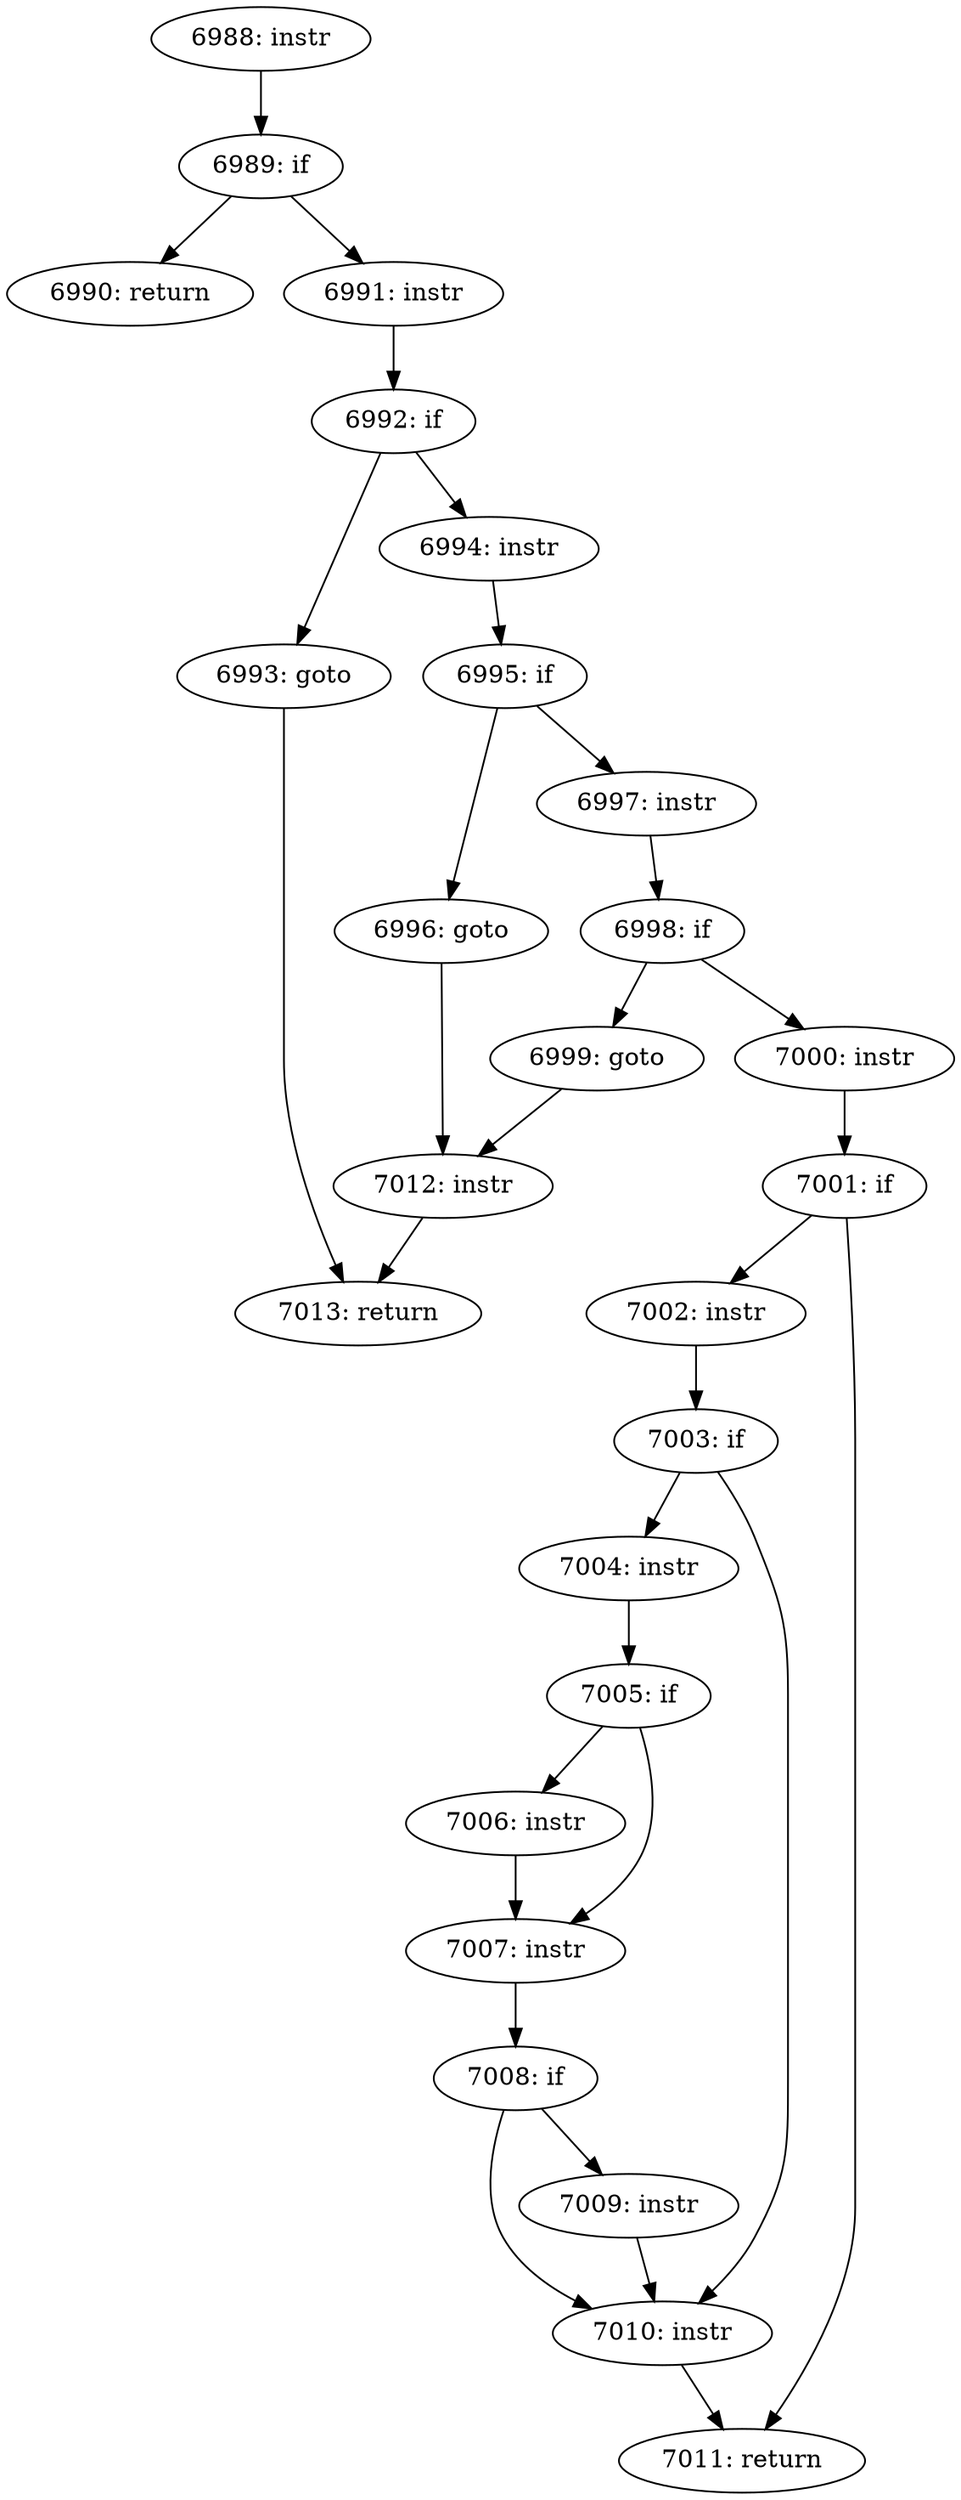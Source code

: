 digraph CFG_tcp_send_rcvq {
6988 [label="6988: instr"]
	6988 -> 6989
6989 [label="6989: if"]
	6989 -> 6990
	6989 -> 6991
6990 [label="6990: return"]
	
6991 [label="6991: instr"]
	6991 -> 6992
6992 [label="6992: if"]
	6992 -> 6993
	6992 -> 6994
6993 [label="6993: goto"]
	6993 -> 7013
6994 [label="6994: instr"]
	6994 -> 6995
6995 [label="6995: if"]
	6995 -> 6996
	6995 -> 6997
6996 [label="6996: goto"]
	6996 -> 7012
6997 [label="6997: instr"]
	6997 -> 6998
6998 [label="6998: if"]
	6998 -> 6999
	6998 -> 7000
6999 [label="6999: goto"]
	6999 -> 7012
7000 [label="7000: instr"]
	7000 -> 7001
7001 [label="7001: if"]
	7001 -> 7002
	7001 -> 7011
7002 [label="7002: instr"]
	7002 -> 7003
7003 [label="7003: if"]
	7003 -> 7004
	7003 -> 7010
7004 [label="7004: instr"]
	7004 -> 7005
7005 [label="7005: if"]
	7005 -> 7006
	7005 -> 7007
7006 [label="7006: instr"]
	7006 -> 7007
7007 [label="7007: instr"]
	7007 -> 7008
7008 [label="7008: if"]
	7008 -> 7009
	7008 -> 7010
7009 [label="7009: instr"]
	7009 -> 7010
7010 [label="7010: instr"]
	7010 -> 7011
7011 [label="7011: return"]
	
7012 [label="7012: instr"]
	7012 -> 7013
7013 [label="7013: return"]
	
}
